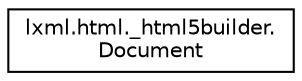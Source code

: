 digraph "Graphical Class Hierarchy"
{
 // LATEX_PDF_SIZE
  edge [fontname="Helvetica",fontsize="10",labelfontname="Helvetica",labelfontsize="10"];
  node [fontname="Helvetica",fontsize="10",shape=record];
  rankdir="LR";
  Node0 [label="lxml.html._html5builder.\lDocument",height=0.2,width=0.4,color="black", fillcolor="white", style="filled",URL="$classlxml_1_1html_1_1__html5builder_1_1Document.html",tooltip=" "];
}
